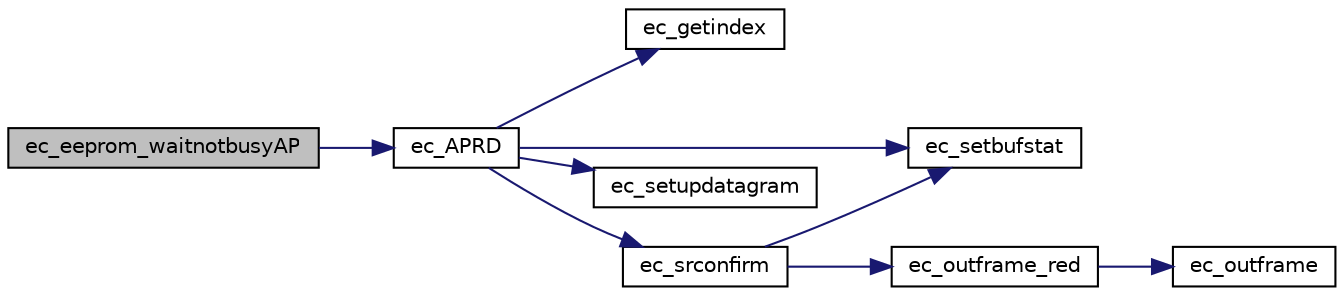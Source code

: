 digraph "ec_eeprom_waitnotbusyAP"
{
 // INTERACTIVE_SVG=YES
  edge [fontname="Helvetica",fontsize="10",labelfontname="Helvetica",labelfontsize="10"];
  node [fontname="Helvetica",fontsize="10",shape=record];
  rankdir="LR";
  Node1 [label="ec_eeprom_waitnotbusyAP",height=0.2,width=0.4,color="black", fillcolor="grey75", style="filled" fontcolor="black"];
  Node1 -> Node2 [color="midnightblue",fontsize="10",style="solid",fontname="Helvetica"];
  Node2 [label="ec_APRD",height=0.2,width=0.4,color="black", fillcolor="white", style="filled",URL="$ethercatbase_8c.html#a80f6087e11fc1a42832f7c7872122308"];
  Node2 -> Node3 [color="midnightblue",fontsize="10",style="solid",fontname="Helvetica"];
  Node3 [label="ec_getindex",height=0.2,width=0.4,color="black", fillcolor="white", style="filled",URL="$nicdrv_8c.html#ae3520c51670d8e4e3e360f26fd8acee4"];
  Node2 -> Node4 [color="midnightblue",fontsize="10",style="solid",fontname="Helvetica"];
  Node4 [label="ec_setbufstat",height=0.2,width=0.4,color="black", fillcolor="white", style="filled",URL="$nicdrv_8c.html#a121be26fdb9da9ef5b9f217fdcd2d50f"];
  Node2 -> Node5 [color="midnightblue",fontsize="10",style="solid",fontname="Helvetica"];
  Node5 [label="ec_setupdatagram",height=0.2,width=0.4,color="black", fillcolor="white", style="filled",URL="$ethercatbase_8c.html#a3b9a1e2b9fc1e15cf147a85d484db027"];
  Node2 -> Node6 [color="midnightblue",fontsize="10",style="solid",fontname="Helvetica"];
  Node6 [label="ec_srconfirm",height=0.2,width=0.4,color="black", fillcolor="white", style="filled",URL="$nicdrv_8c.html#ae49716ef495b23fc91261396fb2f49ec"];
  Node6 -> Node7 [color="midnightblue",fontsize="10",style="solid",fontname="Helvetica"];
  Node7 [label="ec_outframe_red",height=0.2,width=0.4,color="black", fillcolor="white", style="filled",URL="$nicdrv_8c.html#afb39cbe067b1afa202e8c487a33c4d66"];
  Node7 -> Node8 [color="midnightblue",fontsize="10",style="solid",fontname="Helvetica"];
  Node8 [label="ec_outframe",height=0.2,width=0.4,color="black", fillcolor="white", style="filled",URL="$nicdrv_8c.html#ace7534023c2df9a309fc51a5e7fd6d94"];
  Node6 -> Node4 [color="midnightblue",fontsize="10",style="solid",fontname="Helvetica"];
}
